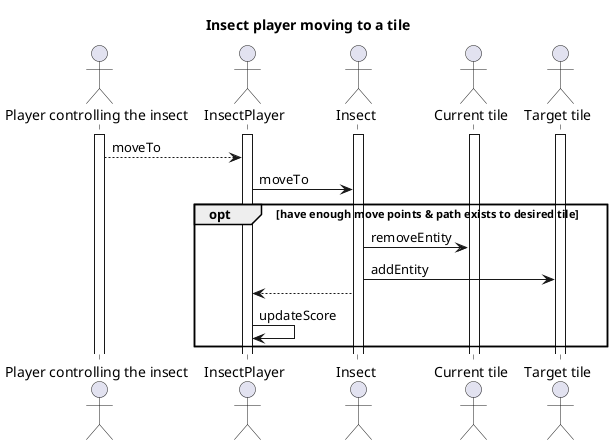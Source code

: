 @startuml Insect moving

title Insect player moving to a tile

actor "Player controlling the insect" as P
actor "InsectPlayer" as Ip
actor "Insect" as I
actor "Current tile" as Tx
actor "Target tile" as Ty

activate Ip
activate P
activate I
activate Tx
activate Ty

P --> Ip : moveTo
Ip -> I : moveTo

'tell don't ask... 
opt  have enough move points & path exists to desired tile
I -> Tx : removeEntity
I -> Ty : addEntity
I --> Ip
Ip -> Ip : updateScore
end



@enduml